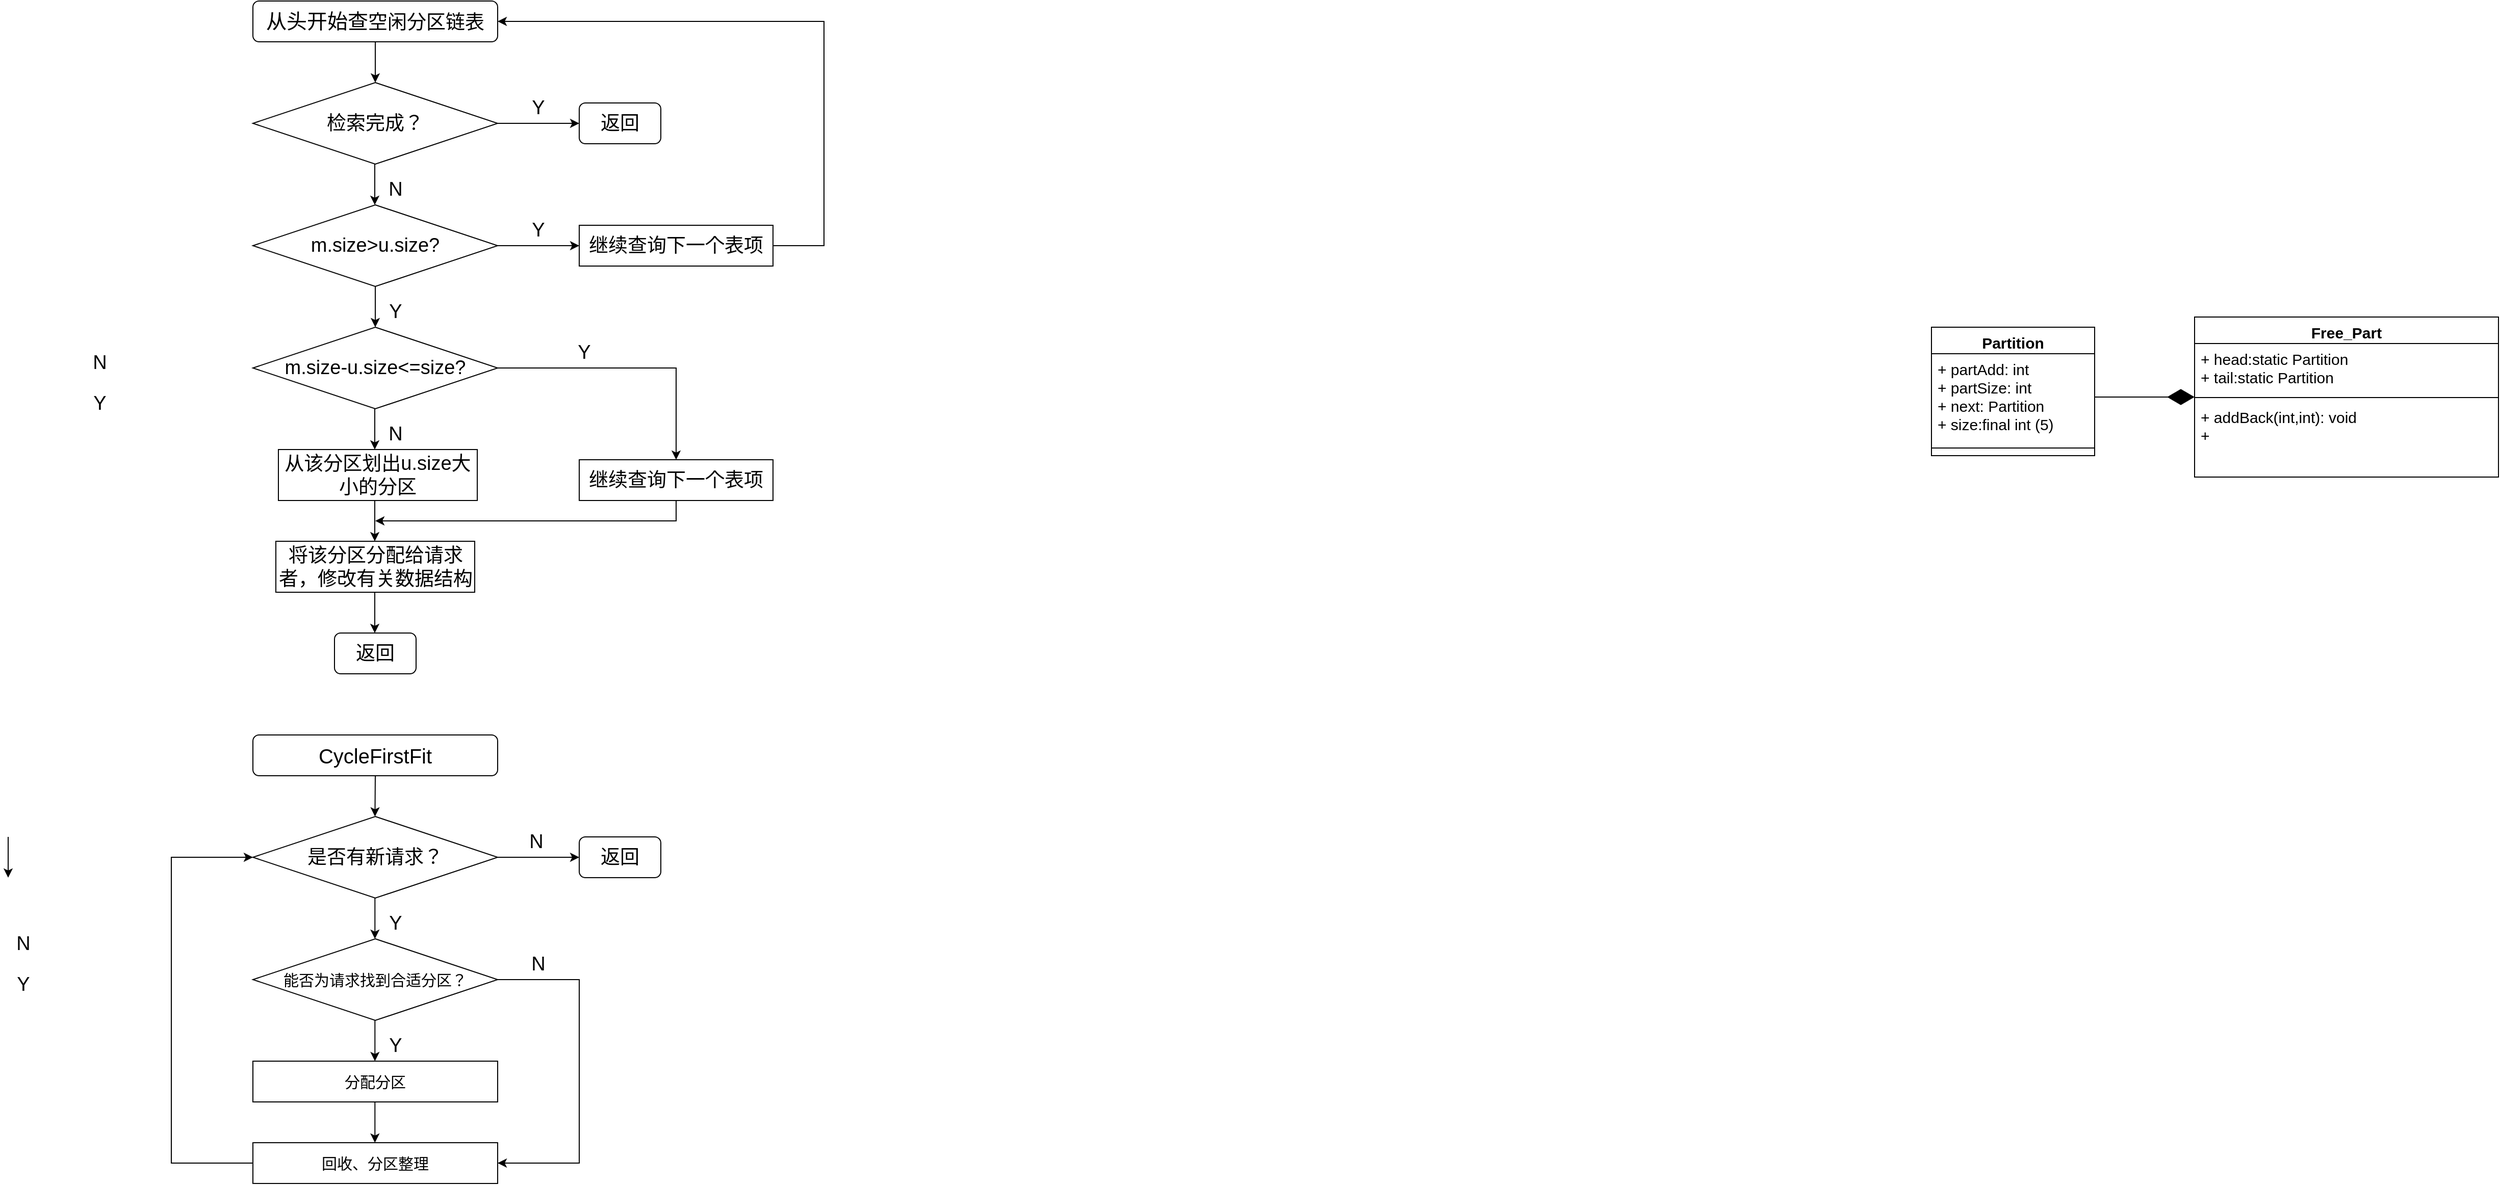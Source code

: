 <mxfile version="20.4.1" type="github">
  <diagram id="C5RBs43oDa-KdzZeNtuy" name="Page-1">
    <mxGraphModel dx="2031" dy="1089" grid="0" gridSize="10" guides="1" tooltips="1" connect="1" arrows="1" fold="1" page="1" pageScale="1" pageWidth="3300" pageHeight="4681" math="0" shadow="0">
      <root>
        <mxCell id="WIyWlLk6GJQsqaUBKTNV-0" />
        <mxCell id="WIyWlLk6GJQsqaUBKTNV-1" parent="WIyWlLk6GJQsqaUBKTNV-0" />
        <mxCell id="zmsMu-Lmof0BKxTjrPye-1" value="&lt;font style=&quot;font-size: 20px;&quot;&gt;从头开始查&lt;/font&gt;&lt;span style=&quot;font-size: 19px;&quot;&gt;空闲分区链表&lt;/span&gt;" style="rounded=1;whiteSpace=wrap;html=1;" vertex="1" parent="WIyWlLk6GJQsqaUBKTNV-1">
          <mxGeometry x="280" y="40" width="240" height="40" as="geometry" />
        </mxCell>
        <mxCell id="zmsMu-Lmof0BKxTjrPye-5" value="检索完成？" style="rhombus;whiteSpace=wrap;html=1;fontSize=19;" vertex="1" parent="WIyWlLk6GJQsqaUBKTNV-1">
          <mxGeometry x="280" y="120" width="240" height="80" as="geometry" />
        </mxCell>
        <mxCell id="zmsMu-Lmof0BKxTjrPye-6" value="" style="endArrow=classic;html=1;rounded=0;fontSize=19;exitX=1;exitY=0.5;exitDx=0;exitDy=0;" edge="1" parent="WIyWlLk6GJQsqaUBKTNV-1" source="zmsMu-Lmof0BKxTjrPye-5">
          <mxGeometry width="50" height="50" relative="1" as="geometry">
            <mxPoint x="270" y="420" as="sourcePoint" />
            <mxPoint x="600" y="160" as="targetPoint" />
          </mxGeometry>
        </mxCell>
        <mxCell id="zmsMu-Lmof0BKxTjrPye-7" value="" style="endArrow=classic;html=1;rounded=0;fontSize=19;exitX=0.5;exitY=1;exitDx=0;exitDy=0;entryX=0.5;entryY=0;entryDx=0;entryDy=0;" edge="1" parent="WIyWlLk6GJQsqaUBKTNV-1" source="zmsMu-Lmof0BKxTjrPye-1" target="zmsMu-Lmof0BKxTjrPye-5">
          <mxGeometry width="50" height="50" relative="1" as="geometry">
            <mxPoint x="270" y="420" as="sourcePoint" />
            <mxPoint x="320" y="370" as="targetPoint" />
          </mxGeometry>
        </mxCell>
        <mxCell id="zmsMu-Lmof0BKxTjrPye-8" value="N" style="text;html=1;strokeColor=none;fillColor=none;align=center;verticalAlign=middle;whiteSpace=wrap;rounded=0;fontSize=19;" vertex="1" parent="WIyWlLk6GJQsqaUBKTNV-1">
          <mxGeometry x="115" y="380" width="30" height="30" as="geometry" />
        </mxCell>
        <mxCell id="zmsMu-Lmof0BKxTjrPye-9" value="Y" style="text;html=1;strokeColor=none;fillColor=none;align=center;verticalAlign=middle;whiteSpace=wrap;rounded=0;fontSize=19;" vertex="1" parent="WIyWlLk6GJQsqaUBKTNV-1">
          <mxGeometry x="115" y="420" width="30" height="30" as="geometry" />
        </mxCell>
        <mxCell id="zmsMu-Lmof0BKxTjrPye-10" value="Y" style="text;html=1;strokeColor=none;fillColor=none;align=center;verticalAlign=middle;whiteSpace=wrap;rounded=0;fontSize=19;" vertex="1" parent="WIyWlLk6GJQsqaUBKTNV-1">
          <mxGeometry x="530" y="130" width="60" height="30" as="geometry" />
        </mxCell>
        <mxCell id="zmsMu-Lmof0BKxTjrPye-11" value="返回" style="rounded=1;whiteSpace=wrap;html=1;fontSize=19;" vertex="1" parent="WIyWlLk6GJQsqaUBKTNV-1">
          <mxGeometry x="600" y="140" width="80" height="40" as="geometry" />
        </mxCell>
        <mxCell id="zmsMu-Lmof0BKxTjrPye-12" value="" style="endArrow=classic;html=1;rounded=0;fontSize=19;exitX=0.5;exitY=1;exitDx=0;exitDy=0;entryX=0.5;entryY=0;entryDx=0;entryDy=0;" edge="1" parent="WIyWlLk6GJQsqaUBKTNV-1">
          <mxGeometry width="50" height="50" relative="1" as="geometry">
            <mxPoint x="399.5" y="200" as="sourcePoint" />
            <mxPoint x="399.5" y="240" as="targetPoint" />
          </mxGeometry>
        </mxCell>
        <mxCell id="zmsMu-Lmof0BKxTjrPye-14" value="m.size&amp;gt;u.size?" style="rhombus;whiteSpace=wrap;html=1;fontSize=19;" vertex="1" parent="WIyWlLk6GJQsqaUBKTNV-1">
          <mxGeometry x="280" y="240" width="240" height="80" as="geometry" />
        </mxCell>
        <mxCell id="zmsMu-Lmof0BKxTjrPye-15" value="" style="endArrow=classic;html=1;rounded=0;fontSize=19;exitX=1;exitY=0.5;exitDx=0;exitDy=0;" edge="1" parent="WIyWlLk6GJQsqaUBKTNV-1">
          <mxGeometry width="50" height="50" relative="1" as="geometry">
            <mxPoint x="520" y="280" as="sourcePoint" />
            <mxPoint x="600" y="280" as="targetPoint" />
          </mxGeometry>
        </mxCell>
        <mxCell id="zmsMu-Lmof0BKxTjrPye-16" value="Y" style="text;html=1;strokeColor=none;fillColor=none;align=center;verticalAlign=middle;whiteSpace=wrap;rounded=0;fontSize=19;" vertex="1" parent="WIyWlLk6GJQsqaUBKTNV-1">
          <mxGeometry x="530" y="250" width="60" height="30" as="geometry" />
        </mxCell>
        <mxCell id="zmsMu-Lmof0BKxTjrPye-17" value="继续查询下一个表项" style="rounded=0;whiteSpace=wrap;html=1;fontSize=19;" vertex="1" parent="WIyWlLk6GJQsqaUBKTNV-1">
          <mxGeometry x="600" y="260" width="190" height="40" as="geometry" />
        </mxCell>
        <mxCell id="zmsMu-Lmof0BKxTjrPye-18" value="" style="endArrow=classic;html=1;rounded=0;fontSize=19;exitX=1;exitY=0.5;exitDx=0;exitDy=0;entryX=1;entryY=0.5;entryDx=0;entryDy=0;" edge="1" parent="WIyWlLk6GJQsqaUBKTNV-1" source="zmsMu-Lmof0BKxTjrPye-17" target="zmsMu-Lmof0BKxTjrPye-1">
          <mxGeometry width="50" height="50" relative="1" as="geometry">
            <mxPoint x="270" y="410" as="sourcePoint" />
            <mxPoint x="840" y="60" as="targetPoint" />
            <Array as="points">
              <mxPoint x="840" y="280" />
              <mxPoint x="840" y="60" />
            </Array>
          </mxGeometry>
        </mxCell>
        <mxCell id="zmsMu-Lmof0BKxTjrPye-19" value="" style="endArrow=classic;html=1;rounded=0;fontSize=19;exitX=0.5;exitY=1;exitDx=0;exitDy=0;entryX=0.5;entryY=0;entryDx=0;entryDy=0;" edge="1" parent="WIyWlLk6GJQsqaUBKTNV-1">
          <mxGeometry width="50" height="50" relative="1" as="geometry">
            <mxPoint x="400" y="320" as="sourcePoint" />
            <mxPoint x="400" y="360" as="targetPoint" />
          </mxGeometry>
        </mxCell>
        <mxCell id="zmsMu-Lmof0BKxTjrPye-21" value="Y" style="text;html=1;strokeColor=none;fillColor=none;align=center;verticalAlign=middle;whiteSpace=wrap;rounded=0;fontSize=19;" vertex="1" parent="WIyWlLk6GJQsqaUBKTNV-1">
          <mxGeometry x="405" y="330" width="30" height="30" as="geometry" />
        </mxCell>
        <mxCell id="zmsMu-Lmof0BKxTjrPye-22" value="N" style="text;html=1;strokeColor=none;fillColor=none;align=center;verticalAlign=middle;whiteSpace=wrap;rounded=0;fontSize=19;" vertex="1" parent="WIyWlLk6GJQsqaUBKTNV-1">
          <mxGeometry x="405" y="210" width="30" height="30" as="geometry" />
        </mxCell>
        <mxCell id="zmsMu-Lmof0BKxTjrPye-23" value="m.size-u.size&amp;lt;=size?" style="rhombus;whiteSpace=wrap;html=1;fontSize=19;" vertex="1" parent="WIyWlLk6GJQsqaUBKTNV-1">
          <mxGeometry x="280" y="360" width="240" height="80" as="geometry" />
        </mxCell>
        <mxCell id="zmsMu-Lmof0BKxTjrPye-24" value="" style="endArrow=classic;html=1;rounded=0;fontSize=19;exitX=1;exitY=0.5;exitDx=0;exitDy=0;entryX=0.5;entryY=0;entryDx=0;entryDy=0;" edge="1" parent="WIyWlLk6GJQsqaUBKTNV-1" source="zmsMu-Lmof0BKxTjrPye-23" target="zmsMu-Lmof0BKxTjrPye-25">
          <mxGeometry width="50" height="50" relative="1" as="geometry">
            <mxPoint x="270" y="410" as="sourcePoint" />
            <mxPoint x="680" y="480" as="targetPoint" />
            <Array as="points">
              <mxPoint x="695" y="400" />
            </Array>
          </mxGeometry>
        </mxCell>
        <mxCell id="zmsMu-Lmof0BKxTjrPye-25" value="继续查询下一个表项" style="rounded=0;whiteSpace=wrap;html=1;fontSize=19;" vertex="1" parent="WIyWlLk6GJQsqaUBKTNV-1">
          <mxGeometry x="600" y="490" width="190" height="40" as="geometry" />
        </mxCell>
        <mxCell id="zmsMu-Lmof0BKxTjrPye-26" value="Y" style="text;html=1;strokeColor=none;fillColor=none;align=center;verticalAlign=middle;whiteSpace=wrap;rounded=0;fontSize=19;" vertex="1" parent="WIyWlLk6GJQsqaUBKTNV-1">
          <mxGeometry x="590" y="370" width="30" height="30" as="geometry" />
        </mxCell>
        <mxCell id="zmsMu-Lmof0BKxTjrPye-27" value="" style="endArrow=classic;html=1;rounded=0;fontSize=19;exitX=0.5;exitY=1;exitDx=0;exitDy=0;entryX=0.5;entryY=0;entryDx=0;entryDy=0;" edge="1" parent="WIyWlLk6GJQsqaUBKTNV-1">
          <mxGeometry width="50" height="50" relative="1" as="geometry">
            <mxPoint x="399.5" y="440" as="sourcePoint" />
            <mxPoint x="399.5" y="480" as="targetPoint" />
          </mxGeometry>
        </mxCell>
        <mxCell id="zmsMu-Lmof0BKxTjrPye-28" value="N" style="text;html=1;strokeColor=none;fillColor=none;align=center;verticalAlign=middle;whiteSpace=wrap;rounded=0;fontSize=19;" vertex="1" parent="WIyWlLk6GJQsqaUBKTNV-1">
          <mxGeometry x="405" y="450" width="30" height="30" as="geometry" />
        </mxCell>
        <mxCell id="zmsMu-Lmof0BKxTjrPye-29" value="从该分区划出u.size大小的分区" style="rounded=0;whiteSpace=wrap;html=1;fontSize=19;" vertex="1" parent="WIyWlLk6GJQsqaUBKTNV-1">
          <mxGeometry x="305" y="480" width="195" height="50" as="geometry" />
        </mxCell>
        <mxCell id="zmsMu-Lmof0BKxTjrPye-32" value="" style="endArrow=classic;html=1;rounded=0;fontSize=19;exitX=0.5;exitY=1;exitDx=0;exitDy=0;entryX=0.5;entryY=0;entryDx=0;entryDy=0;" edge="1" parent="WIyWlLk6GJQsqaUBKTNV-1">
          <mxGeometry width="50" height="50" relative="1" as="geometry">
            <mxPoint x="399.5" y="530" as="sourcePoint" />
            <mxPoint x="399.5" y="570" as="targetPoint" />
          </mxGeometry>
        </mxCell>
        <mxCell id="zmsMu-Lmof0BKxTjrPye-33" value="" style="endArrow=classic;html=1;rounded=0;fontSize=19;exitX=0.5;exitY=1;exitDx=0;exitDy=0;" edge="1" parent="WIyWlLk6GJQsqaUBKTNV-1" source="zmsMu-Lmof0BKxTjrPye-25">
          <mxGeometry width="50" height="50" relative="1" as="geometry">
            <mxPoint x="530" y="410" as="sourcePoint" />
            <mxPoint x="400" y="550" as="targetPoint" />
            <Array as="points">
              <mxPoint x="695" y="550" />
            </Array>
          </mxGeometry>
        </mxCell>
        <mxCell id="zmsMu-Lmof0BKxTjrPye-34" value="将该分区分配给请求者，修改有关数据结构" style="rounded=0;whiteSpace=wrap;html=1;fontSize=19;" vertex="1" parent="WIyWlLk6GJQsqaUBKTNV-1">
          <mxGeometry x="302.5" y="570" width="195" height="50" as="geometry" />
        </mxCell>
        <mxCell id="zmsMu-Lmof0BKxTjrPye-36" value="" style="endArrow=classic;html=1;rounded=0;fontSize=19;exitX=0.5;exitY=1;exitDx=0;exitDy=0;entryX=0.5;entryY=0;entryDx=0;entryDy=0;" edge="1" parent="WIyWlLk6GJQsqaUBKTNV-1">
          <mxGeometry width="50" height="50" relative="1" as="geometry">
            <mxPoint x="399.5" y="620" as="sourcePoint" />
            <mxPoint x="399.5" y="660" as="targetPoint" />
          </mxGeometry>
        </mxCell>
        <mxCell id="zmsMu-Lmof0BKxTjrPye-37" value="返回" style="rounded=1;whiteSpace=wrap;html=1;fontSize=19;" vertex="1" parent="WIyWlLk6GJQsqaUBKTNV-1">
          <mxGeometry x="360" y="660" width="80" height="40" as="geometry" />
        </mxCell>
        <mxCell id="zmsMu-Lmof0BKxTjrPye-38" value="&lt;span style=&quot;font-size: 20px;&quot;&gt;CycleFirstFit&lt;/span&gt;" style="rounded=1;whiteSpace=wrap;html=1;" vertex="1" parent="WIyWlLk6GJQsqaUBKTNV-1">
          <mxGeometry x="280" y="760" width="240" height="40" as="geometry" />
        </mxCell>
        <mxCell id="zmsMu-Lmof0BKxTjrPye-39" value="" style="endArrow=classic;html=1;rounded=0;fontSize=19;exitX=0.5;exitY=1;exitDx=0;exitDy=0;entryX=0.5;entryY=0;entryDx=0;entryDy=0;" edge="1" parent="WIyWlLk6GJQsqaUBKTNV-1">
          <mxGeometry width="50" height="50" relative="1" as="geometry">
            <mxPoint x="40" y="860" as="sourcePoint" />
            <mxPoint x="40" y="900" as="targetPoint" />
          </mxGeometry>
        </mxCell>
        <mxCell id="zmsMu-Lmof0BKxTjrPye-40" value="" style="endArrow=classic;html=1;rounded=0;fontSize=19;exitX=0.5;exitY=1;exitDx=0;exitDy=0;entryX=0.5;entryY=0;entryDx=0;entryDy=0;" edge="1" parent="WIyWlLk6GJQsqaUBKTNV-1" source="zmsMu-Lmof0BKxTjrPye-38">
          <mxGeometry width="50" height="50" relative="1" as="geometry">
            <mxPoint x="399.71" y="800" as="sourcePoint" />
            <mxPoint x="399.71" y="840" as="targetPoint" />
          </mxGeometry>
        </mxCell>
        <mxCell id="zmsMu-Lmof0BKxTjrPye-42" value="是否有新请求？" style="rhombus;whiteSpace=wrap;html=1;fontSize=19;" vertex="1" parent="WIyWlLk6GJQsqaUBKTNV-1">
          <mxGeometry x="280" y="840" width="240" height="80" as="geometry" />
        </mxCell>
        <mxCell id="zmsMu-Lmof0BKxTjrPye-43" value="" style="endArrow=classic;html=1;rounded=0;fontSize=19;exitX=1;exitY=0.5;exitDx=0;exitDy=0;" edge="1" parent="WIyWlLk6GJQsqaUBKTNV-1">
          <mxGeometry width="50" height="50" relative="1" as="geometry">
            <mxPoint x="520.0" y="880" as="sourcePoint" />
            <mxPoint x="600.0" y="880" as="targetPoint" />
          </mxGeometry>
        </mxCell>
        <mxCell id="zmsMu-Lmof0BKxTjrPye-45" value="返回" style="rounded=1;whiteSpace=wrap;html=1;fontSize=19;" vertex="1" parent="WIyWlLk6GJQsqaUBKTNV-1">
          <mxGeometry x="600" y="860" width="80" height="40" as="geometry" />
        </mxCell>
        <mxCell id="zmsMu-Lmof0BKxTjrPye-46" value="N" style="text;html=1;strokeColor=none;fillColor=none;align=center;verticalAlign=middle;whiteSpace=wrap;rounded=0;fontSize=19;" vertex="1" parent="WIyWlLk6GJQsqaUBKTNV-1">
          <mxGeometry x="40" y="950" width="30" height="30" as="geometry" />
        </mxCell>
        <mxCell id="zmsMu-Lmof0BKxTjrPye-47" value="Y" style="text;html=1;strokeColor=none;fillColor=none;align=center;verticalAlign=middle;whiteSpace=wrap;rounded=0;fontSize=19;" vertex="1" parent="WIyWlLk6GJQsqaUBKTNV-1">
          <mxGeometry x="40" y="990" width="30" height="30" as="geometry" />
        </mxCell>
        <mxCell id="zmsMu-Lmof0BKxTjrPye-48" value="N" style="text;html=1;strokeColor=none;fillColor=none;align=center;verticalAlign=middle;whiteSpace=wrap;rounded=0;fontSize=19;" vertex="1" parent="WIyWlLk6GJQsqaUBKTNV-1">
          <mxGeometry x="542.5" y="850" width="30" height="30" as="geometry" />
        </mxCell>
        <mxCell id="zmsMu-Lmof0BKxTjrPye-49" value="" style="endArrow=classic;html=1;rounded=0;fontSize=19;exitX=0.5;exitY=1;exitDx=0;exitDy=0;entryX=0.5;entryY=0;entryDx=0;entryDy=0;" edge="1" parent="WIyWlLk6GJQsqaUBKTNV-1">
          <mxGeometry width="50" height="50" relative="1" as="geometry">
            <mxPoint x="399.66" y="920" as="sourcePoint" />
            <mxPoint x="399.66" y="960" as="targetPoint" />
          </mxGeometry>
        </mxCell>
        <mxCell id="zmsMu-Lmof0BKxTjrPye-50" value="Y" style="text;html=1;strokeColor=none;fillColor=none;align=center;verticalAlign=middle;whiteSpace=wrap;rounded=0;fontSize=19;" vertex="1" parent="WIyWlLk6GJQsqaUBKTNV-1">
          <mxGeometry x="405" y="930" width="30" height="30" as="geometry" />
        </mxCell>
        <mxCell id="zmsMu-Lmof0BKxTjrPye-51" value="&lt;font style=&quot;font-size: 15px;&quot;&gt;能否为请求找到合适分区？&lt;/font&gt;" style="rhombus;whiteSpace=wrap;html=1;fontSize=19;" vertex="1" parent="WIyWlLk6GJQsqaUBKTNV-1">
          <mxGeometry x="280" y="960" width="240" height="80" as="geometry" />
        </mxCell>
        <mxCell id="zmsMu-Lmof0BKxTjrPye-52" value="" style="endArrow=classic;html=1;rounded=0;fontSize=19;exitX=1;exitY=0.5;exitDx=0;exitDy=0;entryX=1;entryY=0.5;entryDx=0;entryDy=0;" edge="1" parent="WIyWlLk6GJQsqaUBKTNV-1" target="zmsMu-Lmof0BKxTjrPye-61">
          <mxGeometry width="50" height="50" relative="1" as="geometry">
            <mxPoint x="520.0" y="1000" as="sourcePoint" />
            <mxPoint x="600.0" y="1000" as="targetPoint" />
            <Array as="points">
              <mxPoint x="600" y="1000" />
              <mxPoint x="600" y="1180" />
            </Array>
          </mxGeometry>
        </mxCell>
        <mxCell id="zmsMu-Lmof0BKxTjrPye-55" value="" style="endArrow=classic;html=1;rounded=0;fontSize=19;exitX=0.5;exitY=1;exitDx=0;exitDy=0;entryX=0.5;entryY=0;entryDx=0;entryDy=0;" edge="1" parent="WIyWlLk6GJQsqaUBKTNV-1">
          <mxGeometry width="50" height="50" relative="1" as="geometry">
            <mxPoint x="399.66" y="1040" as="sourcePoint" />
            <mxPoint x="399.66" y="1080" as="targetPoint" />
          </mxGeometry>
        </mxCell>
        <mxCell id="zmsMu-Lmof0BKxTjrPye-56" value="Y" style="text;html=1;strokeColor=none;fillColor=none;align=center;verticalAlign=middle;whiteSpace=wrap;rounded=0;fontSize=19;" vertex="1" parent="WIyWlLk6GJQsqaUBKTNV-1">
          <mxGeometry x="405" y="1050" width="30" height="30" as="geometry" />
        </mxCell>
        <mxCell id="zmsMu-Lmof0BKxTjrPye-58" value="分配分区" style="rounded=0;whiteSpace=wrap;html=1;fontSize=15;" vertex="1" parent="WIyWlLk6GJQsqaUBKTNV-1">
          <mxGeometry x="280" y="1080" width="240" height="40" as="geometry" />
        </mxCell>
        <mxCell id="zmsMu-Lmof0BKxTjrPye-59" value="" style="endArrow=classic;html=1;rounded=0;fontSize=19;exitX=0.5;exitY=1;exitDx=0;exitDy=0;entryX=0.5;entryY=0;entryDx=0;entryDy=0;" edge="1" parent="WIyWlLk6GJQsqaUBKTNV-1">
          <mxGeometry width="50" height="50" relative="1" as="geometry">
            <mxPoint x="399.66" y="1120" as="sourcePoint" />
            <mxPoint x="399.66" y="1160" as="targetPoint" />
          </mxGeometry>
        </mxCell>
        <mxCell id="zmsMu-Lmof0BKxTjrPye-61" value="回收、分区整理" style="rounded=0;whiteSpace=wrap;html=1;fontSize=15;" vertex="1" parent="WIyWlLk6GJQsqaUBKTNV-1">
          <mxGeometry x="280" y="1160" width="240" height="40" as="geometry" />
        </mxCell>
        <mxCell id="zmsMu-Lmof0BKxTjrPye-62" value="" style="endArrow=classic;html=1;rounded=0;fontSize=19;exitX=0;exitY=0.5;exitDx=0;exitDy=0;entryX=0;entryY=0.5;entryDx=0;entryDy=0;" edge="1" parent="WIyWlLk6GJQsqaUBKTNV-1" source="zmsMu-Lmof0BKxTjrPye-61" target="zmsMu-Lmof0BKxTjrPye-42">
          <mxGeometry width="50" height="50" relative="1" as="geometry">
            <mxPoint x="50" y="770" as="sourcePoint" />
            <mxPoint x="50" y="810" as="targetPoint" />
            <Array as="points">
              <mxPoint x="200" y="1180" />
              <mxPoint x="200" y="880" />
            </Array>
          </mxGeometry>
        </mxCell>
        <mxCell id="zmsMu-Lmof0BKxTjrPye-64" value="N" style="text;html=1;strokeColor=none;fillColor=none;align=center;verticalAlign=middle;whiteSpace=wrap;rounded=0;fontSize=19;" vertex="1" parent="WIyWlLk6GJQsqaUBKTNV-1">
          <mxGeometry x="545" y="970" width="30" height="30" as="geometry" />
        </mxCell>
        <mxCell id="zmsMu-Lmof0BKxTjrPye-72" value="Partition" style="swimlane;fontStyle=1;align=center;verticalAlign=top;childLayout=stackLayout;horizontal=1;startSize=26;horizontalStack=0;resizeParent=1;resizeParentMax=0;resizeLast=0;collapsible=1;marginBottom=0;fontSize=15;" vertex="1" parent="WIyWlLk6GJQsqaUBKTNV-1">
          <mxGeometry x="1926" y="360" width="160" height="126" as="geometry" />
        </mxCell>
        <mxCell id="zmsMu-Lmof0BKxTjrPye-73" value="+ partAdd: int&#xa;+ partSize: int&#xa;+ next: Partition&#xa;+ size:final int (5)" style="text;strokeColor=none;fillColor=none;align=left;verticalAlign=top;spacingLeft=4;spacingRight=4;overflow=hidden;rotatable=0;points=[[0,0.5],[1,0.5]];portConstraint=eastwest;fontSize=15;" vertex="1" parent="zmsMu-Lmof0BKxTjrPye-72">
          <mxGeometry y="26" width="160" height="85" as="geometry" />
        </mxCell>
        <mxCell id="zmsMu-Lmof0BKxTjrPye-74" value="" style="line;strokeWidth=1;fillColor=none;align=left;verticalAlign=middle;spacingTop=-1;spacingLeft=3;spacingRight=3;rotatable=0;labelPosition=right;points=[];portConstraint=eastwest;strokeColor=inherit;fontSize=15;" vertex="1" parent="zmsMu-Lmof0BKxTjrPye-72">
          <mxGeometry y="111" width="160" height="15" as="geometry" />
        </mxCell>
        <mxCell id="zmsMu-Lmof0BKxTjrPye-79" value="" style="endArrow=diamondThin;endFill=1;endSize=24;html=1;rounded=0;fontSize=15;exitX=1;exitY=0.5;exitDx=0;exitDy=0;entryX=0;entryY=0.5;entryDx=0;entryDy=0;" edge="1" parent="WIyWlLk6GJQsqaUBKTNV-1" source="zmsMu-Lmof0BKxTjrPye-73" target="zmsMu-Lmof0BKxTjrPye-86">
          <mxGeometry width="160" relative="1" as="geometry">
            <mxPoint x="2024" y="466" as="sourcePoint" />
            <mxPoint x="2155" y="428" as="targetPoint" />
          </mxGeometry>
        </mxCell>
        <mxCell id="zmsMu-Lmof0BKxTjrPye-86" value="Free_Part" style="swimlane;fontStyle=1;align=center;verticalAlign=top;childLayout=stackLayout;horizontal=1;startSize=26;horizontalStack=0;resizeParent=1;resizeParentMax=0;resizeLast=0;collapsible=1;marginBottom=0;fontSize=15;" vertex="1" parent="WIyWlLk6GJQsqaUBKTNV-1">
          <mxGeometry x="2184" y="350" width="298" height="157" as="geometry" />
        </mxCell>
        <mxCell id="zmsMu-Lmof0BKxTjrPye-87" value="+ head:static Partition&#xa;+ tail:static Partition&#xa;" style="text;strokeColor=none;fillColor=none;align=left;verticalAlign=top;spacingLeft=4;spacingRight=4;overflow=hidden;rotatable=0;points=[[0,0.5],[1,0.5]];portConstraint=eastwest;fontSize=15;" vertex="1" parent="zmsMu-Lmof0BKxTjrPye-86">
          <mxGeometry y="26" width="298" height="49" as="geometry" />
        </mxCell>
        <mxCell id="zmsMu-Lmof0BKxTjrPye-88" value="" style="line;strokeWidth=1;fillColor=none;align=left;verticalAlign=middle;spacingTop=-1;spacingLeft=3;spacingRight=3;rotatable=0;labelPosition=right;points=[];portConstraint=eastwest;strokeColor=inherit;fontSize=15;" vertex="1" parent="zmsMu-Lmof0BKxTjrPye-86">
          <mxGeometry y="75" width="298" height="8" as="geometry" />
        </mxCell>
        <mxCell id="zmsMu-Lmof0BKxTjrPye-89" value="+ addBack(int,int): void&#xa;+ " style="text;strokeColor=none;fillColor=none;align=left;verticalAlign=top;spacingLeft=4;spacingRight=4;overflow=hidden;rotatable=0;points=[[0,0.5],[1,0.5]];portConstraint=eastwest;fontSize=15;" vertex="1" parent="zmsMu-Lmof0BKxTjrPye-86">
          <mxGeometry y="83" width="298" height="74" as="geometry" />
        </mxCell>
      </root>
    </mxGraphModel>
  </diagram>
</mxfile>
